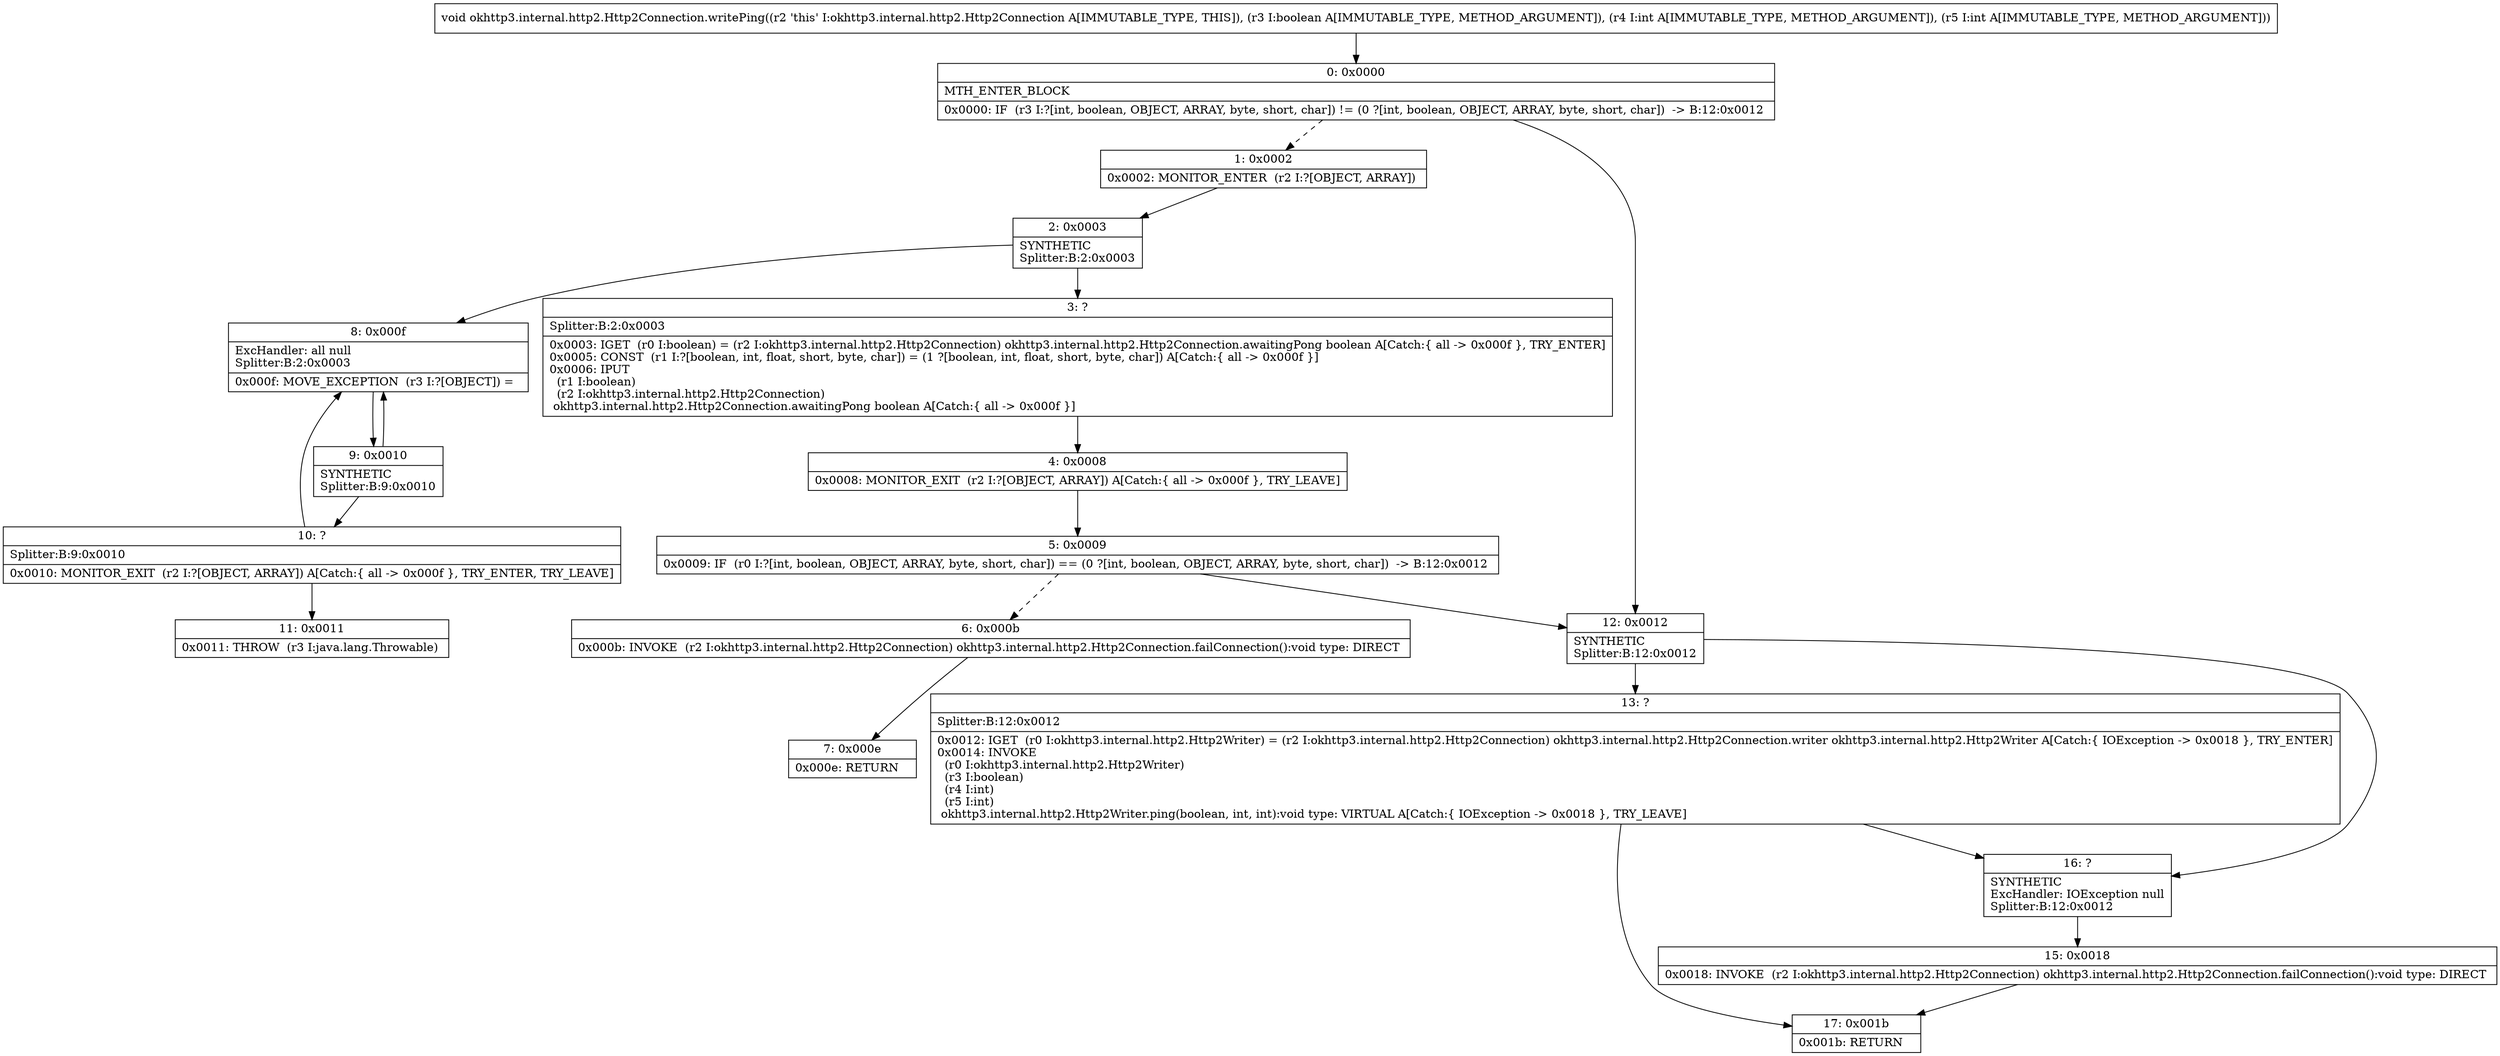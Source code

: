 digraph "CFG forokhttp3.internal.http2.Http2Connection.writePing(ZII)V" {
Node_0 [shape=record,label="{0\:\ 0x0000|MTH_ENTER_BLOCK\l|0x0000: IF  (r3 I:?[int, boolean, OBJECT, ARRAY, byte, short, char]) != (0 ?[int, boolean, OBJECT, ARRAY, byte, short, char])  \-\> B:12:0x0012 \l}"];
Node_1 [shape=record,label="{1\:\ 0x0002|0x0002: MONITOR_ENTER  (r2 I:?[OBJECT, ARRAY]) \l}"];
Node_2 [shape=record,label="{2\:\ 0x0003|SYNTHETIC\lSplitter:B:2:0x0003\l}"];
Node_3 [shape=record,label="{3\:\ ?|Splitter:B:2:0x0003\l|0x0003: IGET  (r0 I:boolean) = (r2 I:okhttp3.internal.http2.Http2Connection) okhttp3.internal.http2.Http2Connection.awaitingPong boolean A[Catch:\{ all \-\> 0x000f \}, TRY_ENTER]\l0x0005: CONST  (r1 I:?[boolean, int, float, short, byte, char]) = (1 ?[boolean, int, float, short, byte, char]) A[Catch:\{ all \-\> 0x000f \}]\l0x0006: IPUT  \l  (r1 I:boolean)\l  (r2 I:okhttp3.internal.http2.Http2Connection)\l okhttp3.internal.http2.Http2Connection.awaitingPong boolean A[Catch:\{ all \-\> 0x000f \}]\l}"];
Node_4 [shape=record,label="{4\:\ 0x0008|0x0008: MONITOR_EXIT  (r2 I:?[OBJECT, ARRAY]) A[Catch:\{ all \-\> 0x000f \}, TRY_LEAVE]\l}"];
Node_5 [shape=record,label="{5\:\ 0x0009|0x0009: IF  (r0 I:?[int, boolean, OBJECT, ARRAY, byte, short, char]) == (0 ?[int, boolean, OBJECT, ARRAY, byte, short, char])  \-\> B:12:0x0012 \l}"];
Node_6 [shape=record,label="{6\:\ 0x000b|0x000b: INVOKE  (r2 I:okhttp3.internal.http2.Http2Connection) okhttp3.internal.http2.Http2Connection.failConnection():void type: DIRECT \l}"];
Node_7 [shape=record,label="{7\:\ 0x000e|0x000e: RETURN   \l}"];
Node_8 [shape=record,label="{8\:\ 0x000f|ExcHandler: all null\lSplitter:B:2:0x0003\l|0x000f: MOVE_EXCEPTION  (r3 I:?[OBJECT]) =  \l}"];
Node_9 [shape=record,label="{9\:\ 0x0010|SYNTHETIC\lSplitter:B:9:0x0010\l}"];
Node_10 [shape=record,label="{10\:\ ?|Splitter:B:9:0x0010\l|0x0010: MONITOR_EXIT  (r2 I:?[OBJECT, ARRAY]) A[Catch:\{ all \-\> 0x000f \}, TRY_ENTER, TRY_LEAVE]\l}"];
Node_11 [shape=record,label="{11\:\ 0x0011|0x0011: THROW  (r3 I:java.lang.Throwable) \l}"];
Node_12 [shape=record,label="{12\:\ 0x0012|SYNTHETIC\lSplitter:B:12:0x0012\l}"];
Node_13 [shape=record,label="{13\:\ ?|Splitter:B:12:0x0012\l|0x0012: IGET  (r0 I:okhttp3.internal.http2.Http2Writer) = (r2 I:okhttp3.internal.http2.Http2Connection) okhttp3.internal.http2.Http2Connection.writer okhttp3.internal.http2.Http2Writer A[Catch:\{ IOException \-\> 0x0018 \}, TRY_ENTER]\l0x0014: INVOKE  \l  (r0 I:okhttp3.internal.http2.Http2Writer)\l  (r3 I:boolean)\l  (r4 I:int)\l  (r5 I:int)\l okhttp3.internal.http2.Http2Writer.ping(boolean, int, int):void type: VIRTUAL A[Catch:\{ IOException \-\> 0x0018 \}, TRY_LEAVE]\l}"];
Node_15 [shape=record,label="{15\:\ 0x0018|0x0018: INVOKE  (r2 I:okhttp3.internal.http2.Http2Connection) okhttp3.internal.http2.Http2Connection.failConnection():void type: DIRECT \l}"];
Node_16 [shape=record,label="{16\:\ ?|SYNTHETIC\lExcHandler: IOException null\lSplitter:B:12:0x0012\l}"];
Node_17 [shape=record,label="{17\:\ 0x001b|0x001b: RETURN   \l}"];
MethodNode[shape=record,label="{void okhttp3.internal.http2.Http2Connection.writePing((r2 'this' I:okhttp3.internal.http2.Http2Connection A[IMMUTABLE_TYPE, THIS]), (r3 I:boolean A[IMMUTABLE_TYPE, METHOD_ARGUMENT]), (r4 I:int A[IMMUTABLE_TYPE, METHOD_ARGUMENT]), (r5 I:int A[IMMUTABLE_TYPE, METHOD_ARGUMENT])) }"];
MethodNode -> Node_0;
Node_0 -> Node_1[style=dashed];
Node_0 -> Node_12;
Node_1 -> Node_2;
Node_2 -> Node_3;
Node_2 -> Node_8;
Node_3 -> Node_4;
Node_4 -> Node_5;
Node_5 -> Node_6[style=dashed];
Node_5 -> Node_12;
Node_6 -> Node_7;
Node_8 -> Node_9;
Node_9 -> Node_10;
Node_9 -> Node_8;
Node_10 -> Node_11;
Node_10 -> Node_8;
Node_12 -> Node_13;
Node_12 -> Node_16;
Node_13 -> Node_16;
Node_13 -> Node_17;
Node_15 -> Node_17;
Node_16 -> Node_15;
}

